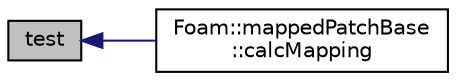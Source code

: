 digraph "test"
{
  bgcolor="transparent";
  edge [fontname="Helvetica",fontsize="10",labelfontname="Helvetica",labelfontsize="10"];
  node [fontname="Helvetica",fontsize="10",shape=record];
  rankdir="LR";
  Node1 [label="test",height=0.2,width=0.4,color="black", fillcolor="grey75", style="filled" fontcolor="black"];
  Node1 -> Node2 [dir="back",color="midnightblue",fontsize="10",style="solid",fontname="Helvetica"];
  Node2 [label="Foam::mappedPatchBase\l::calcMapping",height=0.2,width=0.4,color="black",URL="$classFoam_1_1mappedPatchBase.html#a855421729b0363f1d9b0341a153f12b1",tooltip="Calculate mapping. "];
}
